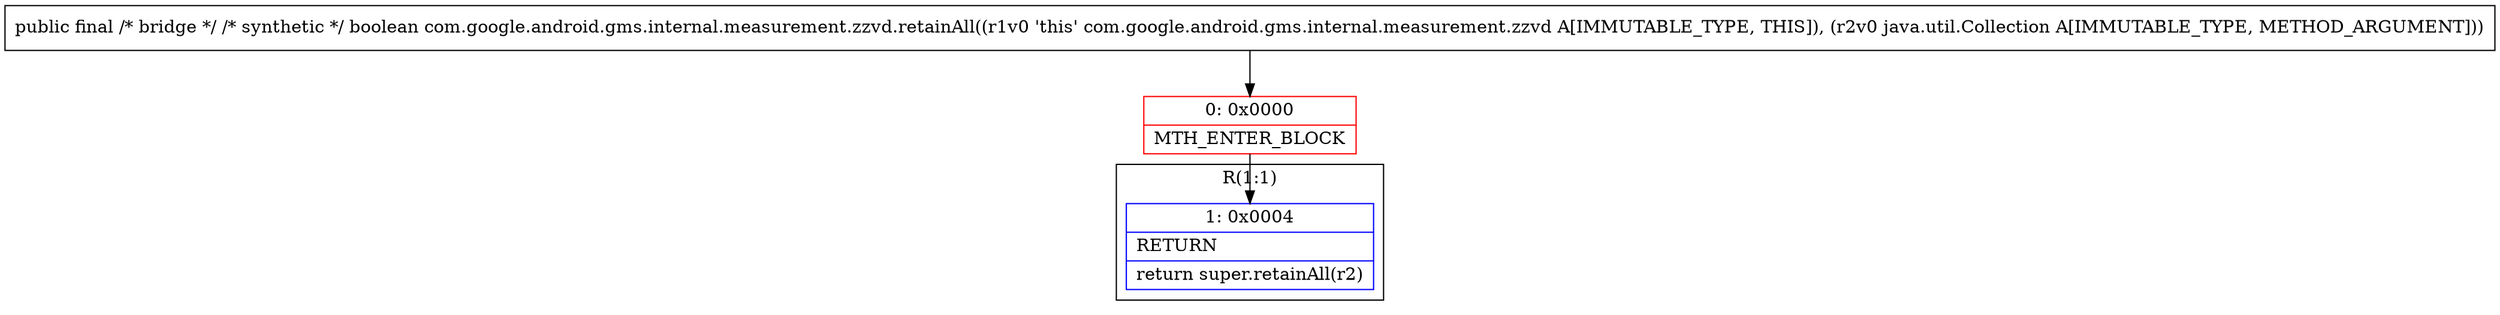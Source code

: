 digraph "CFG forcom.google.android.gms.internal.measurement.zzvd.retainAll(Ljava\/util\/Collection;)Z" {
subgraph cluster_Region_1404321712 {
label = "R(1:1)";
node [shape=record,color=blue];
Node_1 [shape=record,label="{1\:\ 0x0004|RETURN\l|return super.retainAll(r2)\l}"];
}
Node_0 [shape=record,color=red,label="{0\:\ 0x0000|MTH_ENTER_BLOCK\l}"];
MethodNode[shape=record,label="{public final \/* bridge *\/ \/* synthetic *\/ boolean com.google.android.gms.internal.measurement.zzvd.retainAll((r1v0 'this' com.google.android.gms.internal.measurement.zzvd A[IMMUTABLE_TYPE, THIS]), (r2v0 java.util.Collection A[IMMUTABLE_TYPE, METHOD_ARGUMENT])) }"];
MethodNode -> Node_0;
Node_0 -> Node_1;
}

